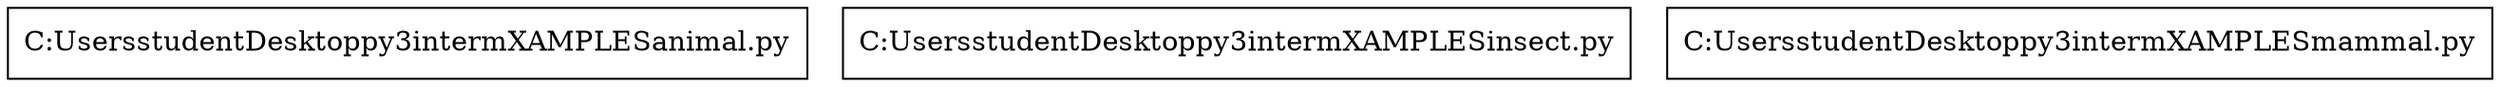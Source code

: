 digraph "packages_myproject" {
charset="utf-8"
rankdir=BT
"0" [label="C:\Users\student\Desktop\py3interm\EXAMPLES\animal.py", shape="box"];
"1" [label="C:\Users\student\Desktop\py3interm\EXAMPLES\insect.py", shape="box"];
"2" [label="C:\Users\student\Desktop\py3interm\EXAMPLES\mammal.py", shape="box"];
}
